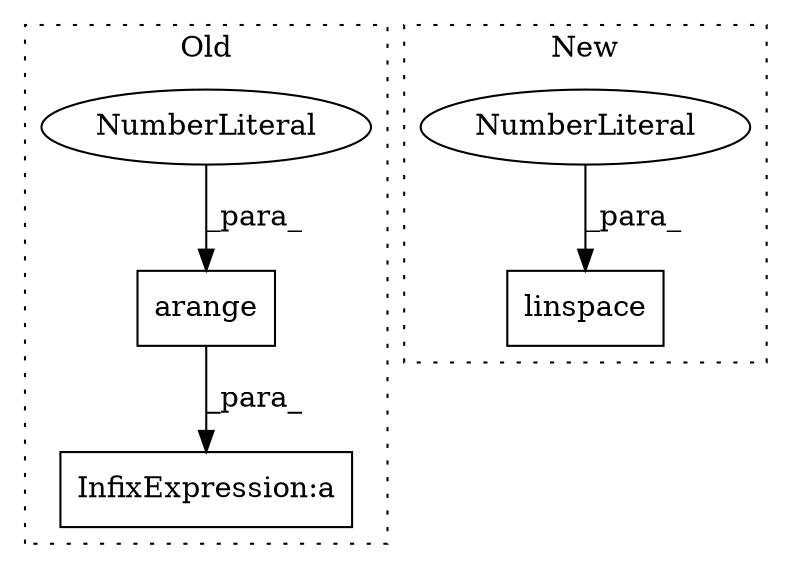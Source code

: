 digraph G {
subgraph cluster0 {
1 [label="arange" a="32" s="1431,1454" l="7,1" shape="box"];
4 [label="NumberLiteral" a="34" s="1438" l="1" shape="ellipse"];
5 [label="InfixExpression:a" a="27" s="1415" l="3" shape="box"];
label = "Old";
style="dotted";
}
subgraph cluster1 {
2 [label="linspace" a="32" s="1662,1696" l="9,1" shape="box"];
3 [label="NumberLiteral" a="34" s="1671" l="1" shape="ellipse"];
label = "New";
style="dotted";
}
1 -> 5 [label="_para_"];
3 -> 2 [label="_para_"];
4 -> 1 [label="_para_"];
}